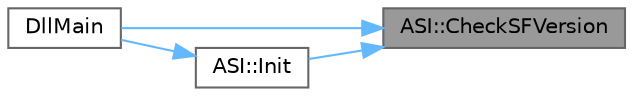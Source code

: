 digraph "ASI::CheckSFVersion"
{
 // LATEX_PDF_SIZE
  bgcolor="transparent";
  edge [fontname=Helvetica,fontsize=10,labelfontname=Helvetica,labelfontsize=10];
  node [fontname=Helvetica,fontsize=10,shape=box,height=0.2,width=0.4];
  rankdir="RL";
  Node1 [id="Node000001",label="ASI::CheckSFVersion",height=0.2,width=0.4,color="gray40", fillcolor="grey60", style="filled", fontcolor="black",tooltip="check version of the game that was hooked into"];
  Node1 -> Node2 [id="edge1_Node000001_Node000002",dir="back",color="steelblue1",style="solid",tooltip=" "];
  Node2 [id="Node000002",label="DllMain",height=0.2,width=0.4,color="grey40", fillcolor="white", style="filled",URL="$sfsf_8cpp.html#a26e64fb39b69bcd9d1274d279f1561b9",tooltip=" "];
  Node1 -> Node3 [id="edge2_Node000001_Node000003",dir="back",color="steelblue1",style="solid",tooltip=" "];
  Node3 [id="Node000003",label="ASI::Init",height=0.2,width=0.4,color="grey40", fillcolor="white", style="filled",URL="$namespace_a_s_i.html#ab869e8184e5ce56887fa91a8a4b2e059",tooltip="required for everything to work... why?"];
  Node3 -> Node2 [id="edge3_Node000003_Node000002",dir="back",color="steelblue1",style="solid",tooltip=" "];
}
